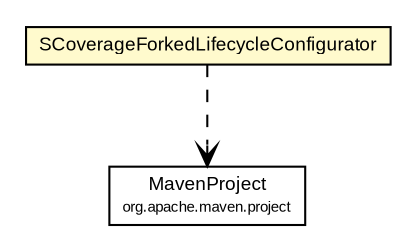 #!/usr/local/bin/dot
#
# Class diagram 
# Generated by UMLGraph version R5_6-24-gf6e263 (http://www.umlgraph.org/)
#

digraph G {
	edge [fontname="arial",fontsize=10,labelfontname="arial",labelfontsize=10];
	node [fontname="arial",fontsize=10,shape=plaintext];
	nodesep=0.25;
	ranksep=0.5;
	// org.scoverage.plugin.SCoverageForkedLifecycleConfigurator
	c117 [label=<<table title="org.scoverage.plugin.SCoverageForkedLifecycleConfigurator" border="0" cellborder="1" cellspacing="0" cellpadding="2" port="p" bgcolor="lemonChiffon" href="./SCoverageForkedLifecycleConfigurator.html">
		<tr><td><table border="0" cellspacing="0" cellpadding="1">
<tr><td align="center" balign="center"> SCoverageForkedLifecycleConfigurator </td></tr>
		</table></td></tr>
		</table>>, URL="./SCoverageForkedLifecycleConfigurator.html", fontname="arial", fontcolor="black", fontsize=9.0];
	// org.scoverage.plugin.SCoverageForkedLifecycleConfigurator DEPEND org.apache.maven.project.MavenProject
	c117:p -> c120:p [taillabel="", label="", headlabel="", fontname="arial", fontcolor="black", fontsize=10.0, color="black", arrowhead=open, style=dashed];
	// org.apache.maven.project.MavenProject
	c120 [label=<<table title="org.apache.maven.project.MavenProject" border="0" cellborder="1" cellspacing="0" cellpadding="2" port="p" href="http://maven.apache.org/ref/2.2.1/maven-project/apidocs/org/apache/maven/project/MavenProject.html">
		<tr><td><table border="0" cellspacing="0" cellpadding="1">
<tr><td align="center" balign="center"> MavenProject </td></tr>
<tr><td align="center" balign="center"><font point-size="7.0"> org.apache.maven.project </font></td></tr>
		</table></td></tr>
		</table>>, URL="http://maven.apache.org/ref/2.2.1/maven-project/apidocs/org/apache/maven/project/MavenProject.html", fontname="arial", fontcolor="black", fontsize=9.0];
}

